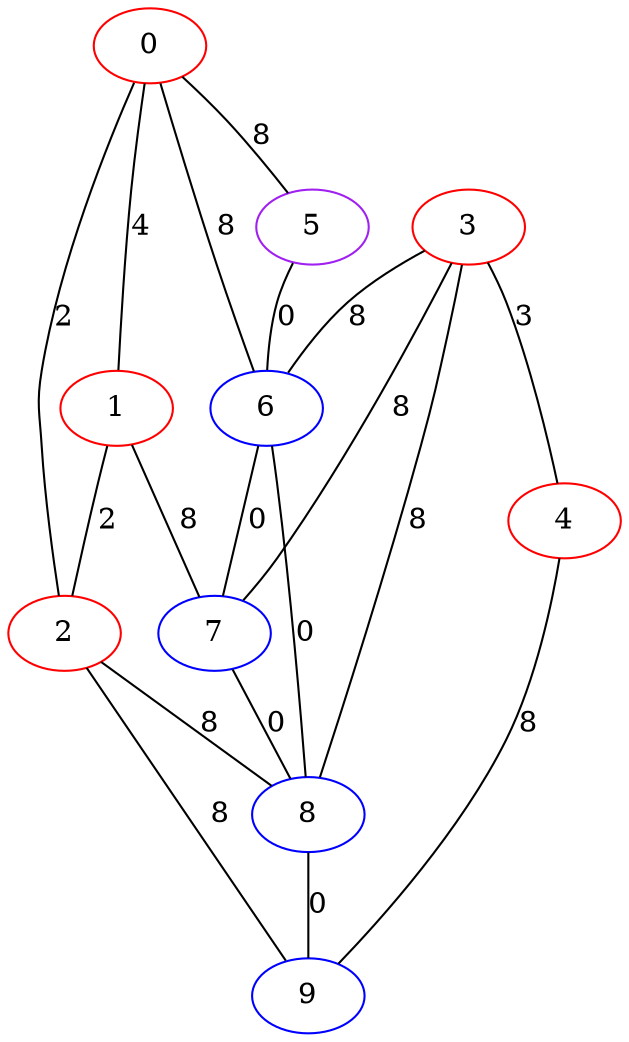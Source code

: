 graph "" {
0 [color=red, weight=1];
1 [color=red, weight=1];
2 [color=red, weight=1];
3 [color=red, weight=1];
4 [color=red, weight=1];
5 [color=purple, weight=4];
6 [color=blue, weight=3];
7 [color=blue, weight=3];
8 [color=blue, weight=3];
9 [color=blue, weight=3];
0 -- 1  [key=0, label=4];
0 -- 2  [key=0, label=2];
0 -- 5  [key=0, label=8];
0 -- 6  [key=0, label=8];
1 -- 2  [key=0, label=2];
1 -- 7  [key=0, label=8];
2 -- 8  [key=0, label=8];
2 -- 9  [key=0, label=8];
3 -- 8  [key=0, label=8];
3 -- 4  [key=0, label=3];
3 -- 6  [key=0, label=8];
3 -- 7  [key=0, label=8];
4 -- 9  [key=0, label=8];
5 -- 6  [key=0, label=0];
6 -- 8  [key=0, label=0];
6 -- 7  [key=0, label=0];
7 -- 8  [key=0, label=0];
8 -- 9  [key=0, label=0];
}
